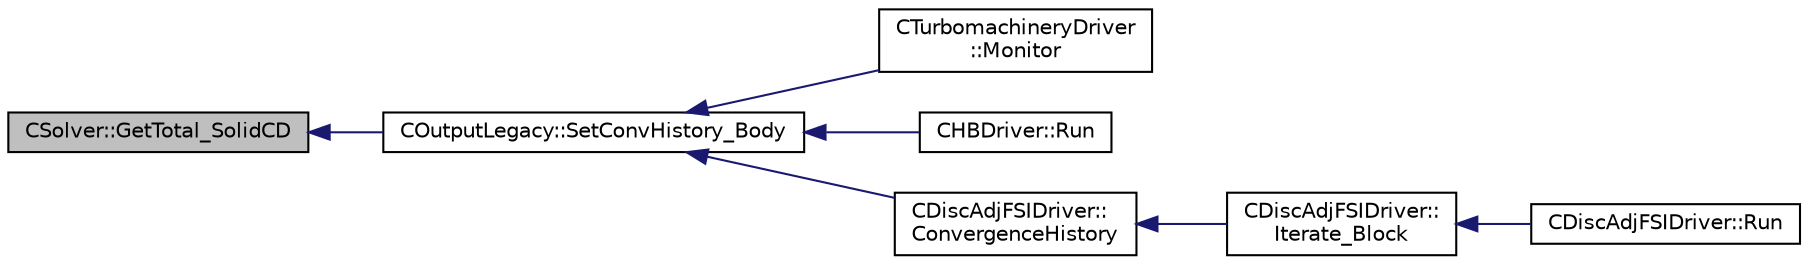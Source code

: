 digraph "CSolver::GetTotal_SolidCD"
{
  edge [fontname="Helvetica",fontsize="10",labelfontname="Helvetica",labelfontsize="10"];
  node [fontname="Helvetica",fontsize="10",shape=record];
  rankdir="LR";
  Node3547 [label="CSolver::GetTotal_SolidCD",height=0.2,width=0.4,color="black", fillcolor="grey75", style="filled", fontcolor="black"];
  Node3547 -> Node3548 [dir="back",color="midnightblue",fontsize="10",style="solid",fontname="Helvetica"];
  Node3548 [label="COutputLegacy::SetConvHistory_Body",height=0.2,width=0.4,color="black", fillcolor="white", style="filled",URL="$class_c_output_legacy.html#a217cc0d778a3828499189a9debee47c6",tooltip="Write the history file and the convergence on the screen for serial computations. ..."];
  Node3548 -> Node3549 [dir="back",color="midnightblue",fontsize="10",style="solid",fontname="Helvetica"];
  Node3549 [label="CTurbomachineryDriver\l::Monitor",height=0.2,width=0.4,color="black", fillcolor="white", style="filled",URL="$class_c_turbomachinery_driver.html#a41d7b50bbacef68eb5436293ebb2da4f",tooltip="Monitor the computation. "];
  Node3548 -> Node3550 [dir="back",color="midnightblue",fontsize="10",style="solid",fontname="Helvetica"];
  Node3550 [label="CHBDriver::Run",height=0.2,width=0.4,color="black", fillcolor="white", style="filled",URL="$class_c_h_b_driver.html#a98c0448a8e0404845ee54e25b62eaea9",tooltip="Run a single iteration of a Harmonic Balance problem. "];
  Node3548 -> Node3551 [dir="back",color="midnightblue",fontsize="10",style="solid",fontname="Helvetica"];
  Node3551 [label="CDiscAdjFSIDriver::\lConvergenceHistory",height=0.2,width=0.4,color="black", fillcolor="white", style="filled",URL="$class_c_disc_adj_f_s_i_driver.html#a139dfa2442613879f2b15f28a09c2bd5",tooltip="Output the convergence history. "];
  Node3551 -> Node3552 [dir="back",color="midnightblue",fontsize="10",style="solid",fontname="Helvetica"];
  Node3552 [label="CDiscAdjFSIDriver::\lIterate_Block",height=0.2,width=0.4,color="black", fillcolor="white", style="filled",URL="$class_c_disc_adj_f_s_i_driver.html#a84949f139fa795b7d34d6ff77e82eb5c",tooltip="Iterate a certain block for adjoint FSI - may be the whole set of variables or independent and subite..."];
  Node3552 -> Node3553 [dir="back",color="midnightblue",fontsize="10",style="solid",fontname="Helvetica"];
  Node3553 [label="CDiscAdjFSIDriver::Run",height=0.2,width=0.4,color="black", fillcolor="white", style="filled",URL="$class_c_disc_adj_f_s_i_driver.html#a2e965d6e9c4dcfc296077cae225cab21",tooltip="Run a Discrete Adjoint iteration for the FSI problem. "];
}
